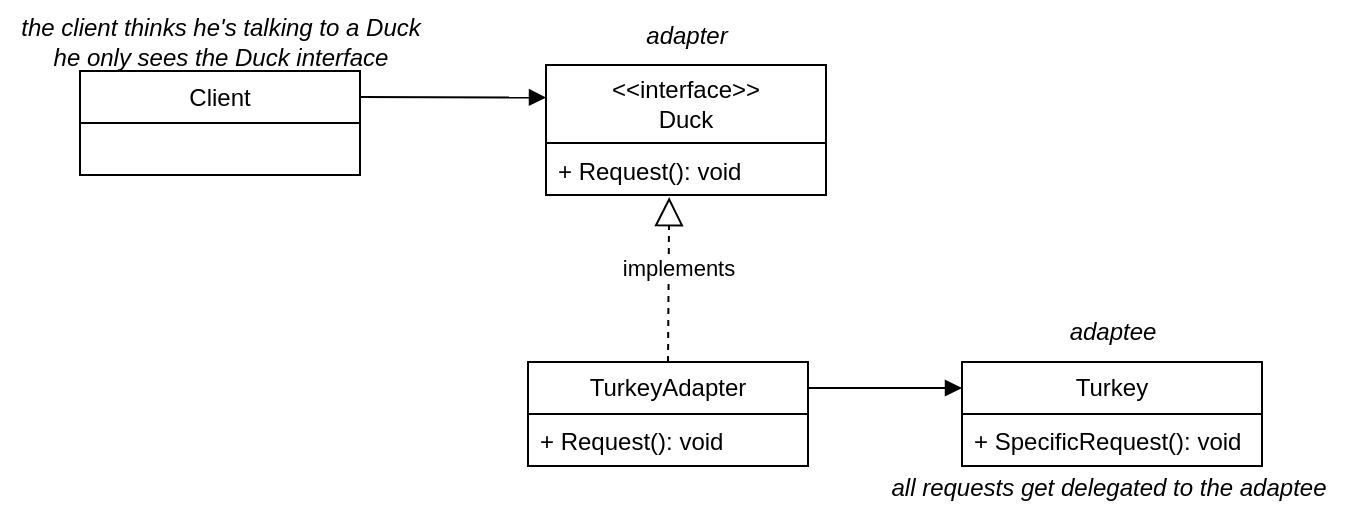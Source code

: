 <mxfile version="24.2.3" type="device">
  <diagram id="C5RBs43oDa-KdzZeNtuy" name="Page-1">
    <mxGraphModel dx="3172" dy="1793" grid="1" gridSize="10" guides="1" tooltips="1" connect="1" arrows="1" fold="1" page="1" pageScale="1" pageWidth="827" pageHeight="1169" math="0" shadow="0">
      <root>
        <mxCell id="WIyWlLk6GJQsqaUBKTNV-0" />
        <mxCell id="WIyWlLk6GJQsqaUBKTNV-1" parent="WIyWlLk6GJQsqaUBKTNV-0" />
        <mxCell id="tMLlRhtM2XEq-jiwOCAZ-34" value="Client" style="swimlane;fontStyle=0;childLayout=stackLayout;horizontal=1;startSize=26;fillColor=none;horizontalStack=0;resizeParent=1;resizeParentMax=0;resizeLast=0;collapsible=1;marginBottom=0;whiteSpace=wrap;html=1;" vertex="1" parent="WIyWlLk6GJQsqaUBKTNV-1">
          <mxGeometry x="-1184" y="-375.5" width="140" height="52" as="geometry" />
        </mxCell>
        <mxCell id="tMLlRhtM2XEq-jiwOCAZ-38" value="&amp;lt;&amp;lt;interface&amp;gt;&amp;gt;&lt;div&gt;Duck&lt;/div&gt;" style="swimlane;fontStyle=0;childLayout=stackLayout;horizontal=1;startSize=39;fillColor=none;horizontalStack=0;resizeParent=1;resizeParentMax=0;resizeLast=0;collapsible=1;marginBottom=0;whiteSpace=wrap;html=1;" vertex="1" parent="WIyWlLk6GJQsqaUBKTNV-1">
          <mxGeometry x="-951" y="-378.5" width="140" height="65" as="geometry" />
        </mxCell>
        <mxCell id="tMLlRhtM2XEq-jiwOCAZ-39" value="+ Request(): void" style="text;strokeColor=none;fillColor=none;align=left;verticalAlign=top;spacingLeft=4;spacingRight=4;overflow=hidden;rotatable=0;points=[[0,0.5],[1,0.5]];portConstraint=eastwest;whiteSpace=wrap;html=1;" vertex="1" parent="tMLlRhtM2XEq-jiwOCAZ-38">
          <mxGeometry y="39" width="140" height="26" as="geometry" />
        </mxCell>
        <mxCell id="tMLlRhtM2XEq-jiwOCAZ-42" value="TurkeyAdapter" style="swimlane;fontStyle=0;childLayout=stackLayout;horizontal=1;startSize=26;fillColor=none;horizontalStack=0;resizeParent=1;resizeParentMax=0;resizeLast=0;collapsible=1;marginBottom=0;whiteSpace=wrap;html=1;" vertex="1" parent="WIyWlLk6GJQsqaUBKTNV-1">
          <mxGeometry x="-960" y="-230" width="140" height="52" as="geometry" />
        </mxCell>
        <mxCell id="tMLlRhtM2XEq-jiwOCAZ-43" value="+ Request(): void" style="text;strokeColor=none;fillColor=none;align=left;verticalAlign=top;spacingLeft=4;spacingRight=4;overflow=hidden;rotatable=0;points=[[0,0.5],[1,0.5]];portConstraint=eastwest;whiteSpace=wrap;html=1;" vertex="1" parent="tMLlRhtM2XEq-jiwOCAZ-42">
          <mxGeometry y="26" width="140" height="26" as="geometry" />
        </mxCell>
        <mxCell id="tMLlRhtM2XEq-jiwOCAZ-46" value="Turkey" style="swimlane;fontStyle=0;childLayout=stackLayout;horizontal=1;startSize=26;fillColor=none;horizontalStack=0;resizeParent=1;resizeParentMax=0;resizeLast=0;collapsible=1;marginBottom=0;whiteSpace=wrap;html=1;" vertex="1" parent="WIyWlLk6GJQsqaUBKTNV-1">
          <mxGeometry x="-743" y="-230" width="150" height="52" as="geometry" />
        </mxCell>
        <mxCell id="tMLlRhtM2XEq-jiwOCAZ-47" value="+ SpecificRequest(): void" style="text;strokeColor=none;fillColor=none;align=left;verticalAlign=top;spacingLeft=4;spacingRight=4;overflow=hidden;rotatable=0;points=[[0,0.5],[1,0.5]];portConstraint=eastwest;whiteSpace=wrap;html=1;" vertex="1" parent="tMLlRhtM2XEq-jiwOCAZ-46">
          <mxGeometry y="26" width="150" height="26" as="geometry" />
        </mxCell>
        <mxCell id="tMLlRhtM2XEq-jiwOCAZ-50" value="" style="endArrow=block;dashed=1;endFill=0;endSize=12;html=1;rounded=0;entryX=0.44;entryY=1.04;entryDx=0;entryDy=0;entryPerimeter=0;exitX=0.5;exitY=0;exitDx=0;exitDy=0;" edge="1" parent="WIyWlLk6GJQsqaUBKTNV-1" source="tMLlRhtM2XEq-jiwOCAZ-42" target="tMLlRhtM2XEq-jiwOCAZ-39">
          <mxGeometry width="160" relative="1" as="geometry">
            <mxPoint x="-889.412" y="-250" as="sourcePoint" />
            <mxPoint x="45" y="-188" as="targetPoint" />
          </mxGeometry>
        </mxCell>
        <mxCell id="tMLlRhtM2XEq-jiwOCAZ-51" value="implements" style="edgeLabel;html=1;align=center;verticalAlign=middle;resizable=0;points=[];" vertex="1" connectable="0" parent="tMLlRhtM2XEq-jiwOCAZ-50">
          <mxGeometry x="0.14" y="-4" relative="1" as="geometry">
            <mxPoint as="offset" />
          </mxGeometry>
        </mxCell>
        <mxCell id="tMLlRhtM2XEq-jiwOCAZ-52" value="" style="html=1;verticalAlign=bottom;endArrow=block;curved=0;rounded=0;exitX=1;exitY=0.25;exitDx=0;exitDy=0;entryX=0;entryY=0.25;entryDx=0;entryDy=0;" edge="1" parent="WIyWlLk6GJQsqaUBKTNV-1" source="tMLlRhtM2XEq-jiwOCAZ-34" target="tMLlRhtM2XEq-jiwOCAZ-38">
          <mxGeometry x="-0.0" width="80" relative="1" as="geometry">
            <mxPoint x="160" y="-265" as="sourcePoint" />
            <mxPoint x="359" y="-264" as="targetPoint" />
            <mxPoint as="offset" />
          </mxGeometry>
        </mxCell>
        <mxCell id="tMLlRhtM2XEq-jiwOCAZ-53" value="" style="html=1;verticalAlign=bottom;endArrow=block;curved=0;rounded=0;exitX=1;exitY=0.25;exitDx=0;exitDy=0;entryX=0;entryY=0.25;entryDx=0;entryDy=0;" edge="1" parent="WIyWlLk6GJQsqaUBKTNV-1" source="tMLlRhtM2XEq-jiwOCAZ-42" target="tMLlRhtM2XEq-jiwOCAZ-46">
          <mxGeometry x="-0.0" width="80" relative="1" as="geometry">
            <mxPoint x="-1000" y="-350" as="sourcePoint" />
            <mxPoint x="-930" y="-353" as="targetPoint" />
            <mxPoint as="offset" />
          </mxGeometry>
        </mxCell>
        <mxCell id="tMLlRhtM2XEq-jiwOCAZ-54" value="&lt;i&gt;adapter&lt;/i&gt;" style="text;html=1;align=center;verticalAlign=middle;resizable=0;points=[];autosize=1;strokeColor=none;fillColor=none;" vertex="1" parent="WIyWlLk6GJQsqaUBKTNV-1">
          <mxGeometry x="-911" y="-408.5" width="60" height="30" as="geometry" />
        </mxCell>
        <mxCell id="tMLlRhtM2XEq-jiwOCAZ-55" value="&lt;i&gt;adaptee&lt;/i&gt;" style="text;html=1;align=center;verticalAlign=middle;resizable=0;points=[];autosize=1;strokeColor=none;fillColor=none;" vertex="1" parent="WIyWlLk6GJQsqaUBKTNV-1">
          <mxGeometry x="-703" y="-260" width="70" height="30" as="geometry" />
        </mxCell>
        <mxCell id="tMLlRhtM2XEq-jiwOCAZ-56" value="&lt;i&gt;the client thinks he&#39;s talking to a Duck&lt;/i&gt;&lt;div&gt;&lt;i&gt;he only sees the Duck interface&lt;/i&gt;&lt;/div&gt;" style="text;html=1;align=center;verticalAlign=middle;resizable=0;points=[];autosize=1;strokeColor=none;fillColor=none;" vertex="1" parent="WIyWlLk6GJQsqaUBKTNV-1">
          <mxGeometry x="-1224" y="-410.5" width="220" height="40" as="geometry" />
        </mxCell>
        <mxCell id="tMLlRhtM2XEq-jiwOCAZ-57" value="&lt;i&gt;all requests get delegated to the adaptee&lt;/i&gt;" style="text;html=1;align=center;verticalAlign=middle;resizable=0;points=[];autosize=1;strokeColor=none;fillColor=none;" vertex="1" parent="WIyWlLk6GJQsqaUBKTNV-1">
          <mxGeometry x="-790" y="-182" width="240" height="30" as="geometry" />
        </mxCell>
      </root>
    </mxGraphModel>
  </diagram>
</mxfile>
